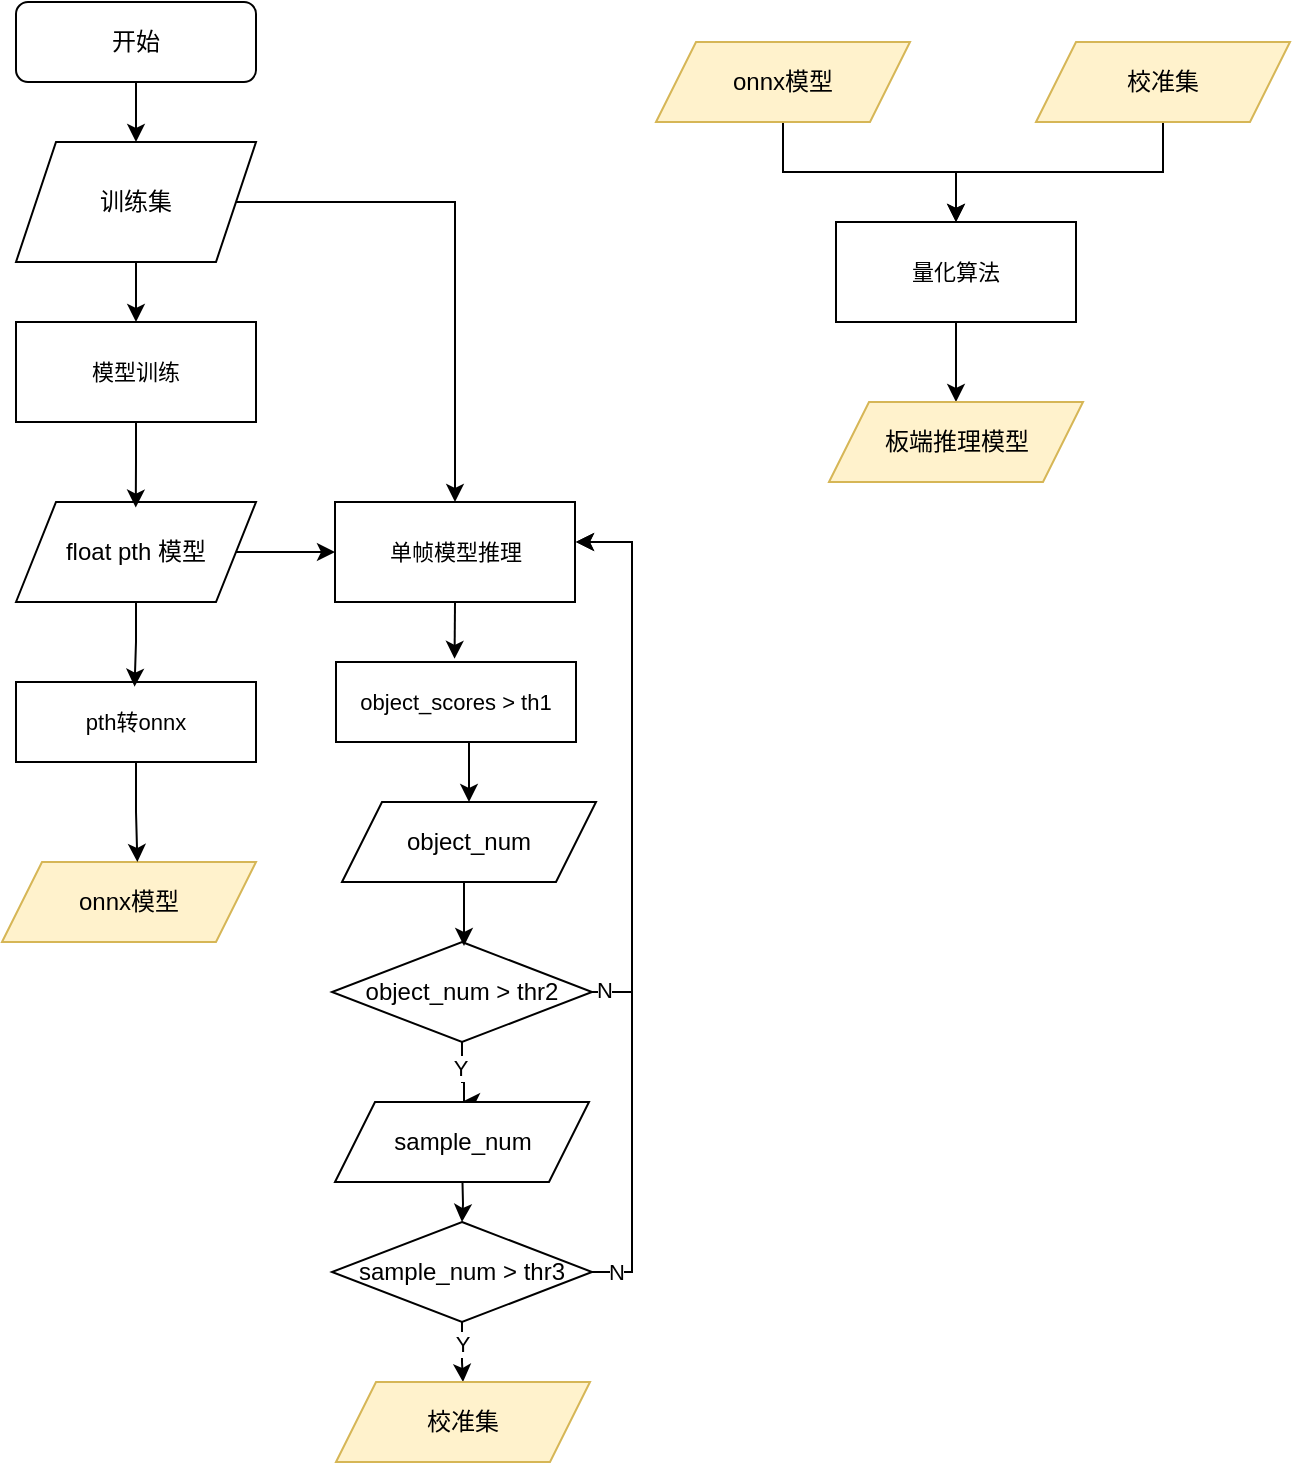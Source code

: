 <mxfile version="24.8.6">
  <diagram name="Page-1" id="xG2RJN60vZFD6uDRvCDi">
    <mxGraphModel dx="968" dy="1819" grid="1" gridSize="10" guides="1" tooltips="1" connect="1" arrows="1" fold="1" page="1" pageScale="1" pageWidth="827" pageHeight="1169" math="0" shadow="0">
      <root>
        <mxCell id="0" />
        <mxCell id="1" parent="0" />
        <mxCell id="-Pgl7EnzZRn0viPuzSYj-1" style="edgeStyle=orthogonalEdgeStyle;rounded=0;orthogonalLoop=1;jettySize=auto;html=1;exitX=0.5;exitY=1;exitDx=0;exitDy=0;entryX=0.5;entryY=0;entryDx=0;entryDy=0;" parent="1" source="-Pgl7EnzZRn0viPuzSYj-2" target="-Pgl7EnzZRn0viPuzSYj-6" edge="1">
          <mxGeometry relative="1" as="geometry" />
        </mxCell>
        <mxCell id="-Pgl7EnzZRn0viPuzSYj-2" value="开始" style="rounded=1;whiteSpace=wrap;html=1;fontSize=12;glass=0;strokeWidth=1;shadow=0;" parent="1" vertex="1">
          <mxGeometry x="160" y="-300" width="120" height="40" as="geometry" />
        </mxCell>
        <mxCell id="-Pgl7EnzZRn0viPuzSYj-3" value="&lt;span style=&quot;font-size: 11px; text-wrap: nowrap; background-color: rgb(255, 255, 255);&quot;&gt;模型训练&lt;/span&gt;" style="rounded=0;whiteSpace=wrap;html=1;" parent="1" vertex="1">
          <mxGeometry x="160" y="-140" width="120" height="50" as="geometry" />
        </mxCell>
        <mxCell id="-Pgl7EnzZRn0viPuzSYj-4" style="edgeStyle=orthogonalEdgeStyle;rounded=0;orthogonalLoop=1;jettySize=auto;html=1;exitX=0.5;exitY=1;exitDx=0;exitDy=0;" parent="1" source="-Pgl7EnzZRn0viPuzSYj-6" target="-Pgl7EnzZRn0viPuzSYj-3" edge="1">
          <mxGeometry relative="1" as="geometry" />
        </mxCell>
        <mxCell id="-Pgl7EnzZRn0viPuzSYj-5" style="edgeStyle=orthogonalEdgeStyle;rounded=0;orthogonalLoop=1;jettySize=auto;html=1;exitX=1;exitY=0.5;exitDx=0;exitDy=0;" parent="1" source="-Pgl7EnzZRn0viPuzSYj-6" target="-Pgl7EnzZRn0viPuzSYj-10" edge="1">
          <mxGeometry relative="1" as="geometry" />
        </mxCell>
        <mxCell id="-Pgl7EnzZRn0viPuzSYj-6" value="训练集" style="shape=parallelogram;perimeter=parallelogramPerimeter;whiteSpace=wrap;html=1;fixedSize=1;" parent="1" vertex="1">
          <mxGeometry x="160" y="-230" width="120" height="60" as="geometry" />
        </mxCell>
        <mxCell id="-Pgl7EnzZRn0viPuzSYj-7" style="edgeStyle=orthogonalEdgeStyle;rounded=0;orthogonalLoop=1;jettySize=auto;html=1;exitX=1;exitY=0.5;exitDx=0;exitDy=0;entryX=0;entryY=0.5;entryDx=0;entryDy=0;" parent="1" source="-Pgl7EnzZRn0viPuzSYj-8" target="-Pgl7EnzZRn0viPuzSYj-10" edge="1">
          <mxGeometry relative="1" as="geometry" />
        </mxCell>
        <mxCell id="-Pgl7EnzZRn0viPuzSYj-8" value="float pth 模型" style="shape=parallelogram;perimeter=parallelogramPerimeter;whiteSpace=wrap;html=1;fixedSize=1;" parent="1" vertex="1">
          <mxGeometry x="160" y="-50" width="120" height="50" as="geometry" />
        </mxCell>
        <mxCell id="-Pgl7EnzZRn0viPuzSYj-9" style="edgeStyle=orthogonalEdgeStyle;rounded=0;orthogonalLoop=1;jettySize=auto;html=1;exitX=0.5;exitY=1;exitDx=0;exitDy=0;entryX=0.499;entryY=0.056;entryDx=0;entryDy=0;entryPerimeter=0;" parent="1" source="-Pgl7EnzZRn0viPuzSYj-3" target="-Pgl7EnzZRn0viPuzSYj-8" edge="1">
          <mxGeometry relative="1" as="geometry" />
        </mxCell>
        <mxCell id="-Pgl7EnzZRn0viPuzSYj-10" value="&lt;span style=&quot;font-size: 11px; text-wrap: nowrap; background-color: rgb(255, 255, 255);&quot;&gt;单帧模型推理&lt;/span&gt;" style="rounded=0;whiteSpace=wrap;html=1;" parent="1" vertex="1">
          <mxGeometry x="319.5" y="-50" width="120" height="50" as="geometry" />
        </mxCell>
        <mxCell id="-Pgl7EnzZRn0viPuzSYj-11" value="" style="edgeStyle=orthogonalEdgeStyle;rounded=0;orthogonalLoop=1;jettySize=auto;html=1;" parent="1" source="-Pgl7EnzZRn0viPuzSYj-13" edge="1">
          <mxGeometry relative="1" as="geometry">
            <mxPoint x="383" y="250" as="targetPoint" />
            <Array as="points">
              <mxPoint x="383" y="240" />
              <mxPoint x="384" y="240" />
              <mxPoint x="384" y="250" />
            </Array>
          </mxGeometry>
        </mxCell>
        <mxCell id="-Pgl7EnzZRn0viPuzSYj-12" value="Y" style="edgeLabel;html=1;align=center;verticalAlign=middle;resizable=0;points=[];" parent="-Pgl7EnzZRn0viPuzSYj-11" vertex="1" connectable="0">
          <mxGeometry x="-0.233" y="-1" relative="1" as="geometry">
            <mxPoint as="offset" />
          </mxGeometry>
        </mxCell>
        <mxCell id="-Pgl7EnzZRn0viPuzSYj-13" value="object_num &amp;gt; thr2" style="rhombus;whiteSpace=wrap;html=1;" parent="1" vertex="1">
          <mxGeometry x="318" y="170" width="130" height="50" as="geometry" />
        </mxCell>
        <mxCell id="-Pgl7EnzZRn0viPuzSYj-14" style="edgeStyle=orthogonalEdgeStyle;rounded=0;orthogonalLoop=1;jettySize=auto;html=1;exitX=0.5;exitY=1;exitDx=0;exitDy=0;" parent="1" target="-Pgl7EnzZRn0viPuzSYj-17" edge="1">
          <mxGeometry relative="1" as="geometry">
            <mxPoint x="383" y="280" as="sourcePoint" />
          </mxGeometry>
        </mxCell>
        <mxCell id="-Pgl7EnzZRn0viPuzSYj-15" style="edgeStyle=orthogonalEdgeStyle;rounded=0;orthogonalLoop=1;jettySize=auto;html=1;exitX=0.5;exitY=1;exitDx=0;exitDy=0;" parent="1" source="-Pgl7EnzZRn0viPuzSYj-17" target="-Pgl7EnzZRn0viPuzSYj-32" edge="1">
          <mxGeometry relative="1" as="geometry" />
        </mxCell>
        <mxCell id="-Pgl7EnzZRn0viPuzSYj-16" value="Y" style="edgeLabel;html=1;align=center;verticalAlign=middle;resizable=0;points=[];" parent="-Pgl7EnzZRn0viPuzSYj-15" vertex="1" connectable="0">
          <mxGeometry x="-0.311" relative="1" as="geometry">
            <mxPoint as="offset" />
          </mxGeometry>
        </mxCell>
        <mxCell id="-Pgl7EnzZRn0viPuzSYj-17" value="sample_num&amp;nbsp;&amp;gt; thr3" style="rhombus;whiteSpace=wrap;html=1;" parent="1" vertex="1">
          <mxGeometry x="318" y="310" width="130" height="50" as="geometry" />
        </mxCell>
        <mxCell id="-Pgl7EnzZRn0viPuzSYj-18" style="edgeStyle=orthogonalEdgeStyle;rounded=0;orthogonalLoop=1;jettySize=auto;html=1;exitX=0.5;exitY=1;exitDx=0;exitDy=0;entryX=0.5;entryY=0;entryDx=0;entryDy=0;" parent="1" source="-Pgl7EnzZRn0viPuzSYj-19" target="-Pgl7EnzZRn0viPuzSYj-21" edge="1">
          <mxGeometry relative="1" as="geometry" />
        </mxCell>
        <mxCell id="-Pgl7EnzZRn0viPuzSYj-19" value="&lt;span style=&quot;font-size: 11px; text-wrap: nowrap; background-color: rgb(255, 255, 255);&quot;&gt;object_scores &amp;gt; th1&lt;/span&gt;" style="rounded=0;whiteSpace=wrap;html=1;" parent="1" vertex="1">
          <mxGeometry x="320" y="30" width="120" height="40" as="geometry" />
        </mxCell>
        <mxCell id="-Pgl7EnzZRn0viPuzSYj-20" style="edgeStyle=orthogonalEdgeStyle;rounded=0;orthogonalLoop=1;jettySize=auto;html=1;exitX=0.5;exitY=1;exitDx=0;exitDy=0;entryX=0.494;entryY=-0.04;entryDx=0;entryDy=0;entryPerimeter=0;" parent="1" source="-Pgl7EnzZRn0viPuzSYj-10" target="-Pgl7EnzZRn0viPuzSYj-19" edge="1">
          <mxGeometry relative="1" as="geometry" />
        </mxCell>
        <mxCell id="-Pgl7EnzZRn0viPuzSYj-21" value="object_num" style="shape=parallelogram;perimeter=parallelogramPerimeter;whiteSpace=wrap;html=1;fixedSize=1;" parent="1" vertex="1">
          <mxGeometry x="323" y="100" width="127" height="40" as="geometry" />
        </mxCell>
        <mxCell id="-Pgl7EnzZRn0viPuzSYj-22" style="edgeStyle=orthogonalEdgeStyle;rounded=0;orthogonalLoop=1;jettySize=auto;html=1;exitX=0.5;exitY=1;exitDx=0;exitDy=0;entryX=0.469;entryY=0.04;entryDx=0;entryDy=0;entryPerimeter=0;" parent="1" edge="1">
          <mxGeometry relative="1" as="geometry">
            <mxPoint x="389.01" y="140" as="sourcePoint" />
            <mxPoint x="384.98" y="172" as="targetPoint" />
            <Array as="points">
              <mxPoint x="383.99" y="140" />
              <mxPoint x="383.99" y="172" />
            </Array>
          </mxGeometry>
        </mxCell>
        <mxCell id="-Pgl7EnzZRn0viPuzSYj-23" value="sample_num" style="shape=parallelogram;perimeter=parallelogramPerimeter;whiteSpace=wrap;html=1;fixedSize=1;" parent="1" vertex="1">
          <mxGeometry x="319.5" y="250" width="127" height="40" as="geometry" />
        </mxCell>
        <mxCell id="-Pgl7EnzZRn0viPuzSYj-24" value="&lt;span style=&quot;font-size: 11px; text-wrap: nowrap; background-color: rgb(255, 255, 255);&quot;&gt;pth转onnx&lt;/span&gt;" style="rounded=0;whiteSpace=wrap;html=1;" parent="1" vertex="1">
          <mxGeometry x="160" y="40" width="120" height="40" as="geometry" />
        </mxCell>
        <mxCell id="-Pgl7EnzZRn0viPuzSYj-25" value="onnx模型" style="shape=parallelogram;perimeter=parallelogramPerimeter;whiteSpace=wrap;html=1;fixedSize=1;fillColor=#fff2cc;strokeColor=#d6b656;" parent="1" vertex="1">
          <mxGeometry x="153" y="130" width="127" height="40" as="geometry" />
        </mxCell>
        <mxCell id="-Pgl7EnzZRn0viPuzSYj-26" style="edgeStyle=orthogonalEdgeStyle;rounded=0;orthogonalLoop=1;jettySize=auto;html=1;exitX=0.5;exitY=1;exitDx=0;exitDy=0;entryX=0.533;entryY=0;entryDx=0;entryDy=0;entryPerimeter=0;" parent="1" source="-Pgl7EnzZRn0viPuzSYj-24" target="-Pgl7EnzZRn0viPuzSYj-25" edge="1">
          <mxGeometry relative="1" as="geometry" />
        </mxCell>
        <mxCell id="-Pgl7EnzZRn0viPuzSYj-27" style="edgeStyle=orthogonalEdgeStyle;rounded=0;orthogonalLoop=1;jettySize=auto;html=1;exitX=0.5;exitY=1;exitDx=0;exitDy=0;entryX=0.494;entryY=0.058;entryDx=0;entryDy=0;entryPerimeter=0;" parent="1" source="-Pgl7EnzZRn0viPuzSYj-8" target="-Pgl7EnzZRn0viPuzSYj-24" edge="1">
          <mxGeometry relative="1" as="geometry" />
        </mxCell>
        <mxCell id="-Pgl7EnzZRn0viPuzSYj-28" style="edgeStyle=orthogonalEdgeStyle;rounded=0;orthogonalLoop=1;jettySize=auto;html=1;exitX=1;exitY=0.5;exitDx=0;exitDy=0;entryX=1.004;entryY=0.4;entryDx=0;entryDy=0;entryPerimeter=0;" parent="1" source="-Pgl7EnzZRn0viPuzSYj-13" target="-Pgl7EnzZRn0viPuzSYj-10" edge="1">
          <mxGeometry relative="1" as="geometry" />
        </mxCell>
        <mxCell id="-Pgl7EnzZRn0viPuzSYj-29" value="N" style="edgeLabel;html=1;align=center;verticalAlign=middle;resizable=0;points=[];" parent="-Pgl7EnzZRn0viPuzSYj-28" vertex="1" connectable="0">
          <mxGeometry x="-0.959" y="1" relative="1" as="geometry">
            <mxPoint as="offset" />
          </mxGeometry>
        </mxCell>
        <mxCell id="-Pgl7EnzZRn0viPuzSYj-30" style="edgeStyle=orthogonalEdgeStyle;rounded=0;orthogonalLoop=1;jettySize=auto;html=1;exitX=1;exitY=0.5;exitDx=0;exitDy=0;entryX=1.004;entryY=0.4;entryDx=0;entryDy=0;entryPerimeter=0;" parent="1" source="-Pgl7EnzZRn0viPuzSYj-17" target="-Pgl7EnzZRn0viPuzSYj-10" edge="1">
          <mxGeometry relative="1" as="geometry" />
        </mxCell>
        <mxCell id="-Pgl7EnzZRn0viPuzSYj-31" value="N" style="edgeLabel;html=1;align=center;verticalAlign=middle;resizable=0;points=[];" parent="-Pgl7EnzZRn0viPuzSYj-30" vertex="1" connectable="0">
          <mxGeometry x="-0.942" relative="1" as="geometry">
            <mxPoint as="offset" />
          </mxGeometry>
        </mxCell>
        <mxCell id="-Pgl7EnzZRn0viPuzSYj-32" value="校准集" style="shape=parallelogram;perimeter=parallelogramPerimeter;whiteSpace=wrap;html=1;fixedSize=1;fillColor=#fff2cc;strokeColor=#d6b656;" parent="1" vertex="1">
          <mxGeometry x="320" y="390" width="127" height="40" as="geometry" />
        </mxCell>
        <mxCell id="-Pgl7EnzZRn0viPuzSYj-33" style="edgeStyle=orthogonalEdgeStyle;rounded=0;orthogonalLoop=1;jettySize=auto;html=1;exitX=0.5;exitY=1;exitDx=0;exitDy=0;" parent="1" source="-Pgl7EnzZRn0viPuzSYj-34" target="-Pgl7EnzZRn0viPuzSYj-38" edge="1">
          <mxGeometry relative="1" as="geometry" />
        </mxCell>
        <mxCell id="-Pgl7EnzZRn0viPuzSYj-34" value="onnx模型" style="shape=parallelogram;perimeter=parallelogramPerimeter;whiteSpace=wrap;html=1;fixedSize=1;fillColor=#fff2cc;strokeColor=#d6b656;" parent="1" vertex="1">
          <mxGeometry x="480" y="-280" width="127" height="40" as="geometry" />
        </mxCell>
        <mxCell id="-Pgl7EnzZRn0viPuzSYj-35" style="edgeStyle=orthogonalEdgeStyle;rounded=0;orthogonalLoop=1;jettySize=auto;html=1;exitX=0.5;exitY=1;exitDx=0;exitDy=0;entryX=0.5;entryY=0;entryDx=0;entryDy=0;" parent="1" source="-Pgl7EnzZRn0viPuzSYj-36" target="-Pgl7EnzZRn0viPuzSYj-38" edge="1">
          <mxGeometry relative="1" as="geometry" />
        </mxCell>
        <mxCell id="-Pgl7EnzZRn0viPuzSYj-36" value="校准集" style="shape=parallelogram;perimeter=parallelogramPerimeter;whiteSpace=wrap;html=1;fixedSize=1;fillColor=#fff2cc;strokeColor=#d6b656;" parent="1" vertex="1">
          <mxGeometry x="670" y="-280" width="127" height="40" as="geometry" />
        </mxCell>
        <mxCell id="-Pgl7EnzZRn0viPuzSYj-37" style="edgeStyle=orthogonalEdgeStyle;rounded=0;orthogonalLoop=1;jettySize=auto;html=1;exitX=0.5;exitY=1;exitDx=0;exitDy=0;entryX=0.5;entryY=0;entryDx=0;entryDy=0;" parent="1" source="-Pgl7EnzZRn0viPuzSYj-38" target="-Pgl7EnzZRn0viPuzSYj-39" edge="1">
          <mxGeometry relative="1" as="geometry" />
        </mxCell>
        <mxCell id="-Pgl7EnzZRn0viPuzSYj-38" value="&lt;span style=&quot;font-size: 11px; text-wrap: nowrap; background-color: rgb(255, 255, 255);&quot;&gt;量化算法&lt;/span&gt;" style="rounded=0;whiteSpace=wrap;html=1;" parent="1" vertex="1">
          <mxGeometry x="570" y="-190" width="120" height="50" as="geometry" />
        </mxCell>
        <mxCell id="-Pgl7EnzZRn0viPuzSYj-39" value="板端推理模型" style="shape=parallelogram;perimeter=parallelogramPerimeter;whiteSpace=wrap;html=1;fixedSize=1;fillColor=#fff2cc;strokeColor=#d6b656;" parent="1" vertex="1">
          <mxGeometry x="566.5" y="-100" width="127" height="40" as="geometry" />
        </mxCell>
      </root>
    </mxGraphModel>
  </diagram>
</mxfile>
